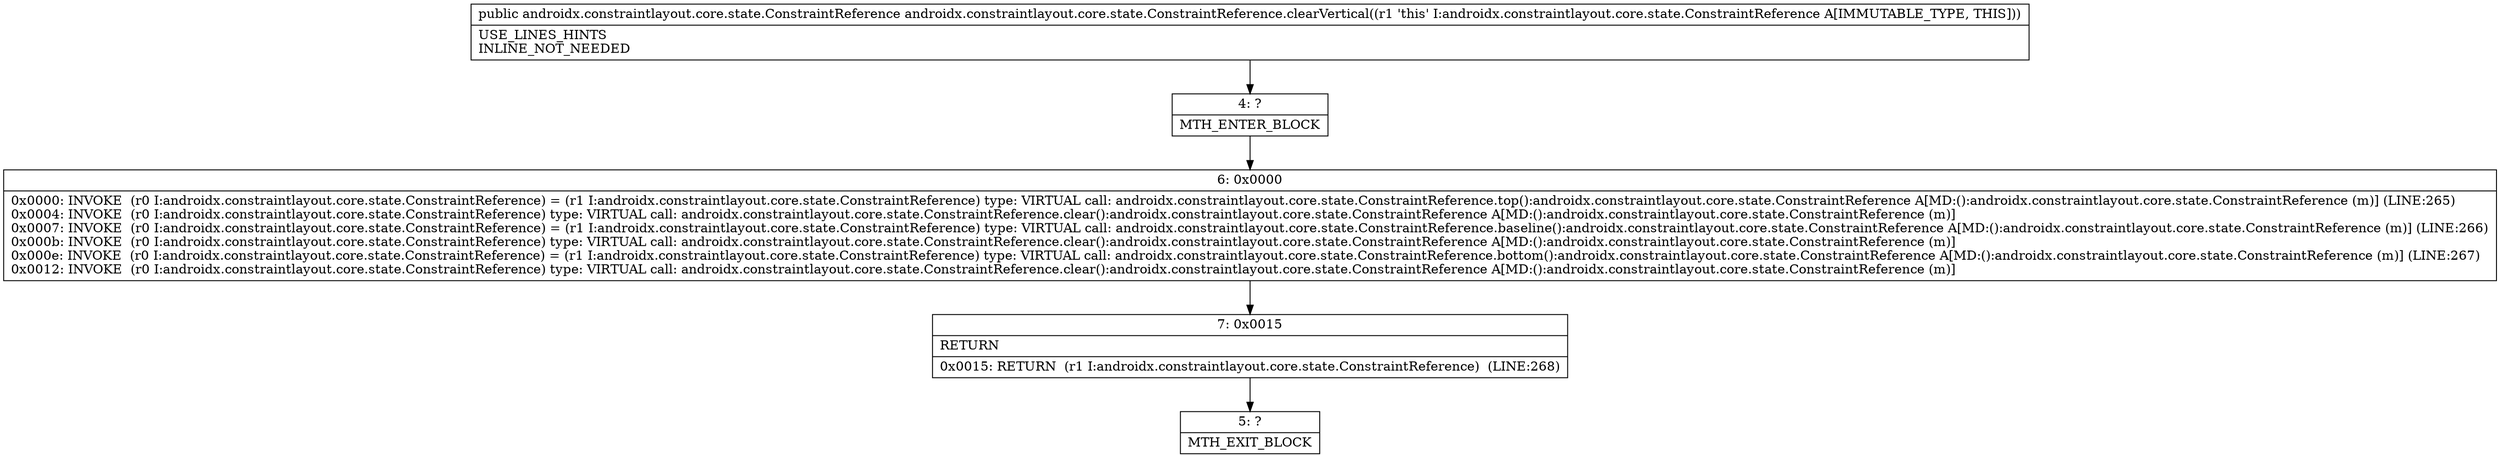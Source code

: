 digraph "CFG forandroidx.constraintlayout.core.state.ConstraintReference.clearVertical()Landroidx\/constraintlayout\/core\/state\/ConstraintReference;" {
Node_4 [shape=record,label="{4\:\ ?|MTH_ENTER_BLOCK\l}"];
Node_6 [shape=record,label="{6\:\ 0x0000|0x0000: INVOKE  (r0 I:androidx.constraintlayout.core.state.ConstraintReference) = (r1 I:androidx.constraintlayout.core.state.ConstraintReference) type: VIRTUAL call: androidx.constraintlayout.core.state.ConstraintReference.top():androidx.constraintlayout.core.state.ConstraintReference A[MD:():androidx.constraintlayout.core.state.ConstraintReference (m)] (LINE:265)\l0x0004: INVOKE  (r0 I:androidx.constraintlayout.core.state.ConstraintReference) type: VIRTUAL call: androidx.constraintlayout.core.state.ConstraintReference.clear():androidx.constraintlayout.core.state.ConstraintReference A[MD:():androidx.constraintlayout.core.state.ConstraintReference (m)]\l0x0007: INVOKE  (r0 I:androidx.constraintlayout.core.state.ConstraintReference) = (r1 I:androidx.constraintlayout.core.state.ConstraintReference) type: VIRTUAL call: androidx.constraintlayout.core.state.ConstraintReference.baseline():androidx.constraintlayout.core.state.ConstraintReference A[MD:():androidx.constraintlayout.core.state.ConstraintReference (m)] (LINE:266)\l0x000b: INVOKE  (r0 I:androidx.constraintlayout.core.state.ConstraintReference) type: VIRTUAL call: androidx.constraintlayout.core.state.ConstraintReference.clear():androidx.constraintlayout.core.state.ConstraintReference A[MD:():androidx.constraintlayout.core.state.ConstraintReference (m)]\l0x000e: INVOKE  (r0 I:androidx.constraintlayout.core.state.ConstraintReference) = (r1 I:androidx.constraintlayout.core.state.ConstraintReference) type: VIRTUAL call: androidx.constraintlayout.core.state.ConstraintReference.bottom():androidx.constraintlayout.core.state.ConstraintReference A[MD:():androidx.constraintlayout.core.state.ConstraintReference (m)] (LINE:267)\l0x0012: INVOKE  (r0 I:androidx.constraintlayout.core.state.ConstraintReference) type: VIRTUAL call: androidx.constraintlayout.core.state.ConstraintReference.clear():androidx.constraintlayout.core.state.ConstraintReference A[MD:():androidx.constraintlayout.core.state.ConstraintReference (m)]\l}"];
Node_7 [shape=record,label="{7\:\ 0x0015|RETURN\l|0x0015: RETURN  (r1 I:androidx.constraintlayout.core.state.ConstraintReference)  (LINE:268)\l}"];
Node_5 [shape=record,label="{5\:\ ?|MTH_EXIT_BLOCK\l}"];
MethodNode[shape=record,label="{public androidx.constraintlayout.core.state.ConstraintReference androidx.constraintlayout.core.state.ConstraintReference.clearVertical((r1 'this' I:androidx.constraintlayout.core.state.ConstraintReference A[IMMUTABLE_TYPE, THIS]))  | USE_LINES_HINTS\lINLINE_NOT_NEEDED\l}"];
MethodNode -> Node_4;Node_4 -> Node_6;
Node_6 -> Node_7;
Node_7 -> Node_5;
}

